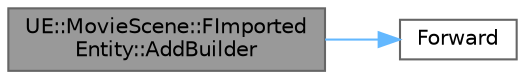 digraph "UE::MovieScene::FImportedEntity::AddBuilder"
{
 // INTERACTIVE_SVG=YES
 // LATEX_PDF_SIZE
  bgcolor="transparent";
  edge [fontname=Helvetica,fontsize=10,labelfontname=Helvetica,labelfontsize=10];
  node [fontname=Helvetica,fontsize=10,shape=box,height=0.2,width=0.4];
  rankdir="LR";
  Node1 [id="Node000001",label="UE::MovieScene::FImported\lEntity::AddBuilder",height=0.2,width=0.4,color="gray40", fillcolor="grey60", style="filled", fontcolor="black",tooltip=" "];
  Node1 -> Node2 [id="edge1_Node000001_Node000002",color="steelblue1",style="solid",tooltip=" "];
  Node2 [id="Node000002",label="Forward",height=0.2,width=0.4,color="grey40", fillcolor="white", style="filled",URL="$d4/d24/UnrealTemplate_8h.html#a68f280c1d561a8899a1e9e3ea8405d00",tooltip="Forward will cast a reference to an rvalue reference."];
}
